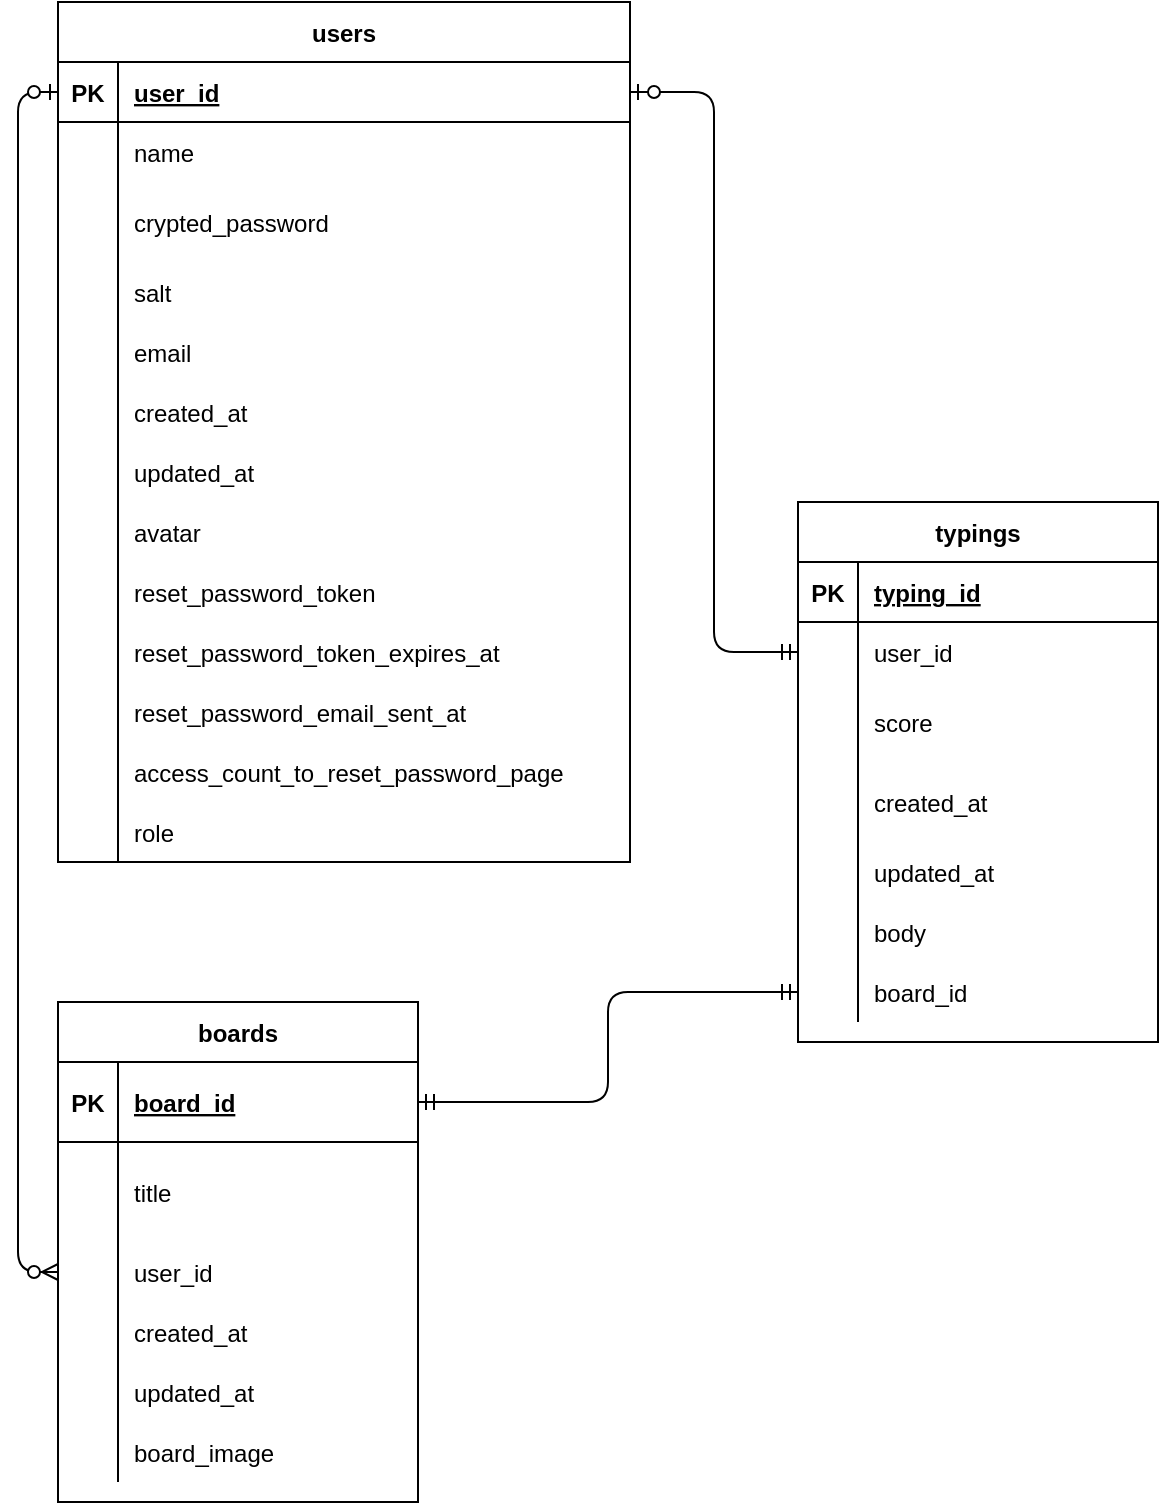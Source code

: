 <mxfile version="14.8.4" type="github" pages="2">
  <diagram id="MFfzEgQ1at5WxXBxvwMB" name="typingX">
    <mxGraphModel dx="642" dy="459" grid="1" gridSize="10" guides="1" tooltips="1" connect="1" arrows="1" fold="1" page="1" pageScale="1" pageWidth="827" pageHeight="1169" math="0" shadow="0">
      <root>
        <mxCell id="0" />
        <mxCell id="1" parent="0" />
        <mxCell id="urkSTk5Uom2mQOGFihYZ-1" value="users" style="shape=table;startSize=30;container=1;collapsible=1;childLayout=tableLayout;fixedRows=1;rowLines=0;fontStyle=1;align=center;resizeLast=1;" vertex="1" parent="1">
          <mxGeometry x="40" y="20" width="286" height="430" as="geometry">
            <mxRectangle x="40" y="40" width="80" height="30" as="alternateBounds" />
          </mxGeometry>
        </mxCell>
        <mxCell id="urkSTk5Uom2mQOGFihYZ-2" value="" style="shape=partialRectangle;collapsible=0;dropTarget=0;pointerEvents=0;fillColor=none;top=0;left=0;bottom=1;right=0;points=[[0,0.5],[1,0.5]];portConstraint=eastwest;" vertex="1" parent="urkSTk5Uom2mQOGFihYZ-1">
          <mxGeometry y="30" width="286" height="30" as="geometry" />
        </mxCell>
        <mxCell id="urkSTk5Uom2mQOGFihYZ-3" value="PK" style="shape=partialRectangle;connectable=0;fillColor=none;top=0;left=0;bottom=0;right=0;fontStyle=1;overflow=hidden;" vertex="1" parent="urkSTk5Uom2mQOGFihYZ-2">
          <mxGeometry width="30" height="30" as="geometry" />
        </mxCell>
        <mxCell id="urkSTk5Uom2mQOGFihYZ-4" value="user_id" style="shape=partialRectangle;connectable=0;fillColor=none;top=0;left=0;bottom=0;right=0;align=left;spacingLeft=6;fontStyle=5;overflow=hidden;" vertex="1" parent="urkSTk5Uom2mQOGFihYZ-2">
          <mxGeometry x="30" width="256" height="30" as="geometry" />
        </mxCell>
        <mxCell id="urkSTk5Uom2mQOGFihYZ-5" value="" style="shape=partialRectangle;collapsible=0;dropTarget=0;pointerEvents=0;fillColor=none;top=0;left=0;bottom=0;right=0;points=[[0,0.5],[1,0.5]];portConstraint=eastwest;" vertex="1" parent="urkSTk5Uom2mQOGFihYZ-1">
          <mxGeometry y="60" width="286" height="30" as="geometry" />
        </mxCell>
        <mxCell id="urkSTk5Uom2mQOGFihYZ-6" value="" style="shape=partialRectangle;connectable=0;fillColor=none;top=0;left=0;bottom=0;right=0;editable=1;overflow=hidden;" vertex="1" parent="urkSTk5Uom2mQOGFihYZ-5">
          <mxGeometry width="30" height="30" as="geometry" />
        </mxCell>
        <mxCell id="urkSTk5Uom2mQOGFihYZ-7" value="name" style="shape=partialRectangle;connectable=0;fillColor=none;top=0;left=0;bottom=0;right=0;align=left;spacingLeft=6;overflow=hidden;" vertex="1" parent="urkSTk5Uom2mQOGFihYZ-5">
          <mxGeometry x="30" width="256" height="30" as="geometry" />
        </mxCell>
        <mxCell id="urkSTk5Uom2mQOGFihYZ-8" style="shape=partialRectangle;collapsible=0;dropTarget=0;pointerEvents=0;fillColor=none;top=0;left=0;bottom=0;right=0;points=[[0,0.5],[1,0.5]];portConstraint=eastwest;" vertex="1" parent="urkSTk5Uom2mQOGFihYZ-1">
          <mxGeometry y="90" width="286" height="40" as="geometry" />
        </mxCell>
        <mxCell id="urkSTk5Uom2mQOGFihYZ-9" style="shape=partialRectangle;connectable=0;fillColor=none;top=0;left=0;bottom=0;right=0;editable=1;overflow=hidden;" vertex="1" parent="urkSTk5Uom2mQOGFihYZ-8">
          <mxGeometry width="30" height="40" as="geometry" />
        </mxCell>
        <mxCell id="urkSTk5Uom2mQOGFihYZ-10" value="crypted_password" style="shape=partialRectangle;connectable=0;fillColor=none;top=0;left=0;bottom=0;right=0;align=left;spacingLeft=6;overflow=hidden;" vertex="1" parent="urkSTk5Uom2mQOGFihYZ-8">
          <mxGeometry x="30" width="256" height="40" as="geometry" />
        </mxCell>
        <mxCell id="urkSTk5Uom2mQOGFihYZ-11" style="shape=partialRectangle;collapsible=0;dropTarget=0;pointerEvents=0;fillColor=none;top=0;left=0;bottom=0;right=0;points=[[0,0.5],[1,0.5]];portConstraint=eastwest;" vertex="1" parent="urkSTk5Uom2mQOGFihYZ-1">
          <mxGeometry y="130" width="286" height="30" as="geometry" />
        </mxCell>
        <mxCell id="urkSTk5Uom2mQOGFihYZ-12" style="shape=partialRectangle;connectable=0;fillColor=none;top=0;left=0;bottom=0;right=0;editable=1;overflow=hidden;" vertex="1" parent="urkSTk5Uom2mQOGFihYZ-11">
          <mxGeometry width="30" height="30" as="geometry" />
        </mxCell>
        <mxCell id="urkSTk5Uom2mQOGFihYZ-13" value="salt" style="shape=partialRectangle;connectable=0;fillColor=none;top=0;left=0;bottom=0;right=0;align=left;spacingLeft=6;overflow=hidden;" vertex="1" parent="urkSTk5Uom2mQOGFihYZ-11">
          <mxGeometry x="30" width="256" height="30" as="geometry" />
        </mxCell>
        <mxCell id="urkSTk5Uom2mQOGFihYZ-14" style="shape=partialRectangle;collapsible=0;dropTarget=0;pointerEvents=0;fillColor=none;top=0;left=0;bottom=0;right=0;points=[[0,0.5],[1,0.5]];portConstraint=eastwest;" vertex="1" parent="urkSTk5Uom2mQOGFihYZ-1">
          <mxGeometry y="160" width="286" height="30" as="geometry" />
        </mxCell>
        <mxCell id="urkSTk5Uom2mQOGFihYZ-15" style="shape=partialRectangle;connectable=0;fillColor=none;top=0;left=0;bottom=0;right=0;editable=1;overflow=hidden;" vertex="1" parent="urkSTk5Uom2mQOGFihYZ-14">
          <mxGeometry width="30" height="30" as="geometry" />
        </mxCell>
        <mxCell id="urkSTk5Uom2mQOGFihYZ-16" value="email" style="shape=partialRectangle;connectable=0;fillColor=none;top=0;left=0;bottom=0;right=0;align=left;spacingLeft=6;overflow=hidden;" vertex="1" parent="urkSTk5Uom2mQOGFihYZ-14">
          <mxGeometry x="30" width="256" height="30" as="geometry" />
        </mxCell>
        <mxCell id="d49PKm89UReJUp-1E3mx-7" style="shape=partialRectangle;collapsible=0;dropTarget=0;pointerEvents=0;fillColor=none;top=0;left=0;bottom=0;right=0;points=[[0,0.5],[1,0.5]];portConstraint=eastwest;" vertex="1" parent="urkSTk5Uom2mQOGFihYZ-1">
          <mxGeometry y="190" width="286" height="30" as="geometry" />
        </mxCell>
        <mxCell id="d49PKm89UReJUp-1E3mx-8" style="shape=partialRectangle;connectable=0;fillColor=none;top=0;left=0;bottom=0;right=0;editable=1;overflow=hidden;" vertex="1" parent="d49PKm89UReJUp-1E3mx-7">
          <mxGeometry width="30" height="30" as="geometry" />
        </mxCell>
        <mxCell id="d49PKm89UReJUp-1E3mx-9" value="created_at" style="shape=partialRectangle;connectable=0;fillColor=none;top=0;left=0;bottom=0;right=0;align=left;spacingLeft=6;overflow=hidden;" vertex="1" parent="d49PKm89UReJUp-1E3mx-7">
          <mxGeometry x="30" width="256" height="30" as="geometry" />
        </mxCell>
        <mxCell id="d49PKm89UReJUp-1E3mx-4" style="shape=partialRectangle;collapsible=0;dropTarget=0;pointerEvents=0;fillColor=none;top=0;left=0;bottom=0;right=0;points=[[0,0.5],[1,0.5]];portConstraint=eastwest;" vertex="1" parent="urkSTk5Uom2mQOGFihYZ-1">
          <mxGeometry y="220" width="286" height="30" as="geometry" />
        </mxCell>
        <mxCell id="d49PKm89UReJUp-1E3mx-5" style="shape=partialRectangle;connectable=0;fillColor=none;top=0;left=0;bottom=0;right=0;editable=1;overflow=hidden;" vertex="1" parent="d49PKm89UReJUp-1E3mx-4">
          <mxGeometry width="30" height="30" as="geometry" />
        </mxCell>
        <mxCell id="d49PKm89UReJUp-1E3mx-6" value="updated_at" style="shape=partialRectangle;connectable=0;fillColor=none;top=0;left=0;bottom=0;right=0;align=left;spacingLeft=6;overflow=hidden;" vertex="1" parent="d49PKm89UReJUp-1E3mx-4">
          <mxGeometry x="30" width="256" height="30" as="geometry" />
        </mxCell>
        <mxCell id="d49PKm89UReJUp-1E3mx-1" style="shape=partialRectangle;collapsible=0;dropTarget=0;pointerEvents=0;fillColor=none;top=0;left=0;bottom=0;right=0;points=[[0,0.5],[1,0.5]];portConstraint=eastwest;" vertex="1" parent="urkSTk5Uom2mQOGFihYZ-1">
          <mxGeometry y="250" width="286" height="30" as="geometry" />
        </mxCell>
        <mxCell id="d49PKm89UReJUp-1E3mx-2" style="shape=partialRectangle;connectable=0;fillColor=none;top=0;left=0;bottom=0;right=0;editable=1;overflow=hidden;" vertex="1" parent="d49PKm89UReJUp-1E3mx-1">
          <mxGeometry width="30" height="30" as="geometry" />
        </mxCell>
        <mxCell id="d49PKm89UReJUp-1E3mx-3" value="avatar" style="shape=partialRectangle;connectable=0;fillColor=none;top=0;left=0;bottom=0;right=0;align=left;spacingLeft=6;overflow=hidden;" vertex="1" parent="d49PKm89UReJUp-1E3mx-1">
          <mxGeometry x="30" width="256" height="30" as="geometry" />
        </mxCell>
        <mxCell id="urkSTk5Uom2mQOGFihYZ-17" style="shape=partialRectangle;collapsible=0;dropTarget=0;pointerEvents=0;fillColor=none;top=0;left=0;bottom=0;right=0;points=[[0,0.5],[1,0.5]];portConstraint=eastwest;" vertex="1" parent="urkSTk5Uom2mQOGFihYZ-1">
          <mxGeometry y="280" width="286" height="30" as="geometry" />
        </mxCell>
        <mxCell id="urkSTk5Uom2mQOGFihYZ-18" style="shape=partialRectangle;connectable=0;fillColor=none;top=0;left=0;bottom=0;right=0;editable=1;overflow=hidden;" vertex="1" parent="urkSTk5Uom2mQOGFihYZ-17">
          <mxGeometry width="30" height="30" as="geometry" />
        </mxCell>
        <mxCell id="urkSTk5Uom2mQOGFihYZ-19" value="reset_password_token" style="shape=partialRectangle;connectable=0;fillColor=none;top=0;left=0;bottom=0;right=0;align=left;spacingLeft=6;overflow=hidden;" vertex="1" parent="urkSTk5Uom2mQOGFihYZ-17">
          <mxGeometry x="30" width="256" height="30" as="geometry" />
        </mxCell>
        <mxCell id="TIC8IssRqqP5Qz8E7hYT-1" style="shape=partialRectangle;collapsible=0;dropTarget=0;pointerEvents=0;fillColor=none;top=0;left=0;bottom=0;right=0;points=[[0,0.5],[1,0.5]];portConstraint=eastwest;" vertex="1" parent="urkSTk5Uom2mQOGFihYZ-1">
          <mxGeometry y="310" width="286" height="30" as="geometry" />
        </mxCell>
        <mxCell id="TIC8IssRqqP5Qz8E7hYT-2" style="shape=partialRectangle;connectable=0;fillColor=none;top=0;left=0;bottom=0;right=0;editable=1;overflow=hidden;" vertex="1" parent="TIC8IssRqqP5Qz8E7hYT-1">
          <mxGeometry width="30" height="30" as="geometry" />
        </mxCell>
        <mxCell id="TIC8IssRqqP5Qz8E7hYT-3" value="reset_password_token_expires_at" style="shape=partialRectangle;connectable=0;fillColor=none;top=0;left=0;bottom=0;right=0;align=left;spacingLeft=6;overflow=hidden;" vertex="1" parent="TIC8IssRqqP5Qz8E7hYT-1">
          <mxGeometry x="30" width="256" height="30" as="geometry" />
        </mxCell>
        <mxCell id="TIC8IssRqqP5Qz8E7hYT-4" style="shape=partialRectangle;collapsible=0;dropTarget=0;pointerEvents=0;fillColor=none;top=0;left=0;bottom=0;right=0;points=[[0,0.5],[1,0.5]];portConstraint=eastwest;" vertex="1" parent="urkSTk5Uom2mQOGFihYZ-1">
          <mxGeometry y="340" width="286" height="30" as="geometry" />
        </mxCell>
        <mxCell id="TIC8IssRqqP5Qz8E7hYT-5" style="shape=partialRectangle;connectable=0;fillColor=none;top=0;left=0;bottom=0;right=0;editable=1;overflow=hidden;" vertex="1" parent="TIC8IssRqqP5Qz8E7hYT-4">
          <mxGeometry width="30" height="30" as="geometry" />
        </mxCell>
        <mxCell id="TIC8IssRqqP5Qz8E7hYT-6" value="reset_password_email_sent_at" style="shape=partialRectangle;connectable=0;fillColor=none;top=0;left=0;bottom=0;right=0;align=left;spacingLeft=6;overflow=hidden;" vertex="1" parent="TIC8IssRqqP5Qz8E7hYT-4">
          <mxGeometry x="30" width="256" height="30" as="geometry" />
        </mxCell>
        <mxCell id="TIC8IssRqqP5Qz8E7hYT-7" style="shape=partialRectangle;collapsible=0;dropTarget=0;pointerEvents=0;fillColor=none;top=0;left=0;bottom=0;right=0;points=[[0,0.5],[1,0.5]];portConstraint=eastwest;" vertex="1" parent="urkSTk5Uom2mQOGFihYZ-1">
          <mxGeometry y="370" width="286" height="30" as="geometry" />
        </mxCell>
        <mxCell id="TIC8IssRqqP5Qz8E7hYT-8" style="shape=partialRectangle;connectable=0;fillColor=none;top=0;left=0;bottom=0;right=0;editable=1;overflow=hidden;" vertex="1" parent="TIC8IssRqqP5Qz8E7hYT-7">
          <mxGeometry width="30" height="30" as="geometry" />
        </mxCell>
        <mxCell id="TIC8IssRqqP5Qz8E7hYT-9" value="access_count_to_reset_password_page" style="shape=partialRectangle;connectable=0;fillColor=none;top=0;left=0;bottom=0;right=0;align=left;spacingLeft=6;overflow=hidden;" vertex="1" parent="TIC8IssRqqP5Qz8E7hYT-7">
          <mxGeometry x="30" width="256" height="30" as="geometry" />
        </mxCell>
        <mxCell id="TIC8IssRqqP5Qz8E7hYT-10" style="shape=partialRectangle;collapsible=0;dropTarget=0;pointerEvents=0;fillColor=none;top=0;left=0;bottom=0;right=0;points=[[0,0.5],[1,0.5]];portConstraint=eastwest;" vertex="1" parent="urkSTk5Uom2mQOGFihYZ-1">
          <mxGeometry y="400" width="286" height="30" as="geometry" />
        </mxCell>
        <mxCell id="TIC8IssRqqP5Qz8E7hYT-11" style="shape=partialRectangle;connectable=0;fillColor=none;top=0;left=0;bottom=0;right=0;editable=1;overflow=hidden;" vertex="1" parent="TIC8IssRqqP5Qz8E7hYT-10">
          <mxGeometry width="30" height="30" as="geometry" />
        </mxCell>
        <mxCell id="TIC8IssRqqP5Qz8E7hYT-12" value="role" style="shape=partialRectangle;connectable=0;fillColor=none;top=0;left=0;bottom=0;right=0;align=left;spacingLeft=6;overflow=hidden;" vertex="1" parent="TIC8IssRqqP5Qz8E7hYT-10">
          <mxGeometry x="30" width="256" height="30" as="geometry" />
        </mxCell>
        <mxCell id="urkSTk5Uom2mQOGFihYZ-20" value="typings" style="shape=table;startSize=30;container=1;collapsible=1;childLayout=tableLayout;fixedRows=1;rowLines=0;fontStyle=1;align=center;resizeLast=1;" vertex="1" parent="1">
          <mxGeometry x="410" y="270" width="180" height="270" as="geometry">
            <mxRectangle x="40" y="40" width="80" height="30" as="alternateBounds" />
          </mxGeometry>
        </mxCell>
        <mxCell id="urkSTk5Uom2mQOGFihYZ-21" value="" style="shape=partialRectangle;collapsible=0;dropTarget=0;pointerEvents=0;fillColor=none;top=0;left=0;bottom=1;right=0;points=[[0,0.5],[1,0.5]];portConstraint=eastwest;" vertex="1" parent="urkSTk5Uom2mQOGFihYZ-20">
          <mxGeometry y="30" width="180" height="30" as="geometry" />
        </mxCell>
        <mxCell id="urkSTk5Uom2mQOGFihYZ-22" value="PK" style="shape=partialRectangle;connectable=0;fillColor=none;top=0;left=0;bottom=0;right=0;fontStyle=1;overflow=hidden;" vertex="1" parent="urkSTk5Uom2mQOGFihYZ-21">
          <mxGeometry width="30" height="30" as="geometry" />
        </mxCell>
        <mxCell id="urkSTk5Uom2mQOGFihYZ-23" value="typing_id" style="shape=partialRectangle;connectable=0;fillColor=none;top=0;left=0;bottom=0;right=0;align=left;spacingLeft=6;fontStyle=5;overflow=hidden;" vertex="1" parent="urkSTk5Uom2mQOGFihYZ-21">
          <mxGeometry x="30" width="150" height="30" as="geometry" />
        </mxCell>
        <mxCell id="urkSTk5Uom2mQOGFihYZ-24" value="" style="shape=partialRectangle;collapsible=0;dropTarget=0;pointerEvents=0;fillColor=none;top=0;left=0;bottom=0;right=0;points=[[0,0.5],[1,0.5]];portConstraint=eastwest;" vertex="1" parent="urkSTk5Uom2mQOGFihYZ-20">
          <mxGeometry y="60" width="180" height="30" as="geometry" />
        </mxCell>
        <mxCell id="urkSTk5Uom2mQOGFihYZ-25" value="" style="shape=partialRectangle;connectable=0;fillColor=none;top=0;left=0;bottom=0;right=0;editable=1;overflow=hidden;" vertex="1" parent="urkSTk5Uom2mQOGFihYZ-24">
          <mxGeometry width="30" height="30" as="geometry" />
        </mxCell>
        <mxCell id="urkSTk5Uom2mQOGFihYZ-26" value="user_id" style="shape=partialRectangle;connectable=0;fillColor=none;top=0;left=0;bottom=0;right=0;align=left;spacingLeft=6;overflow=hidden;" vertex="1" parent="urkSTk5Uom2mQOGFihYZ-24">
          <mxGeometry x="30" width="150" height="30" as="geometry" />
        </mxCell>
        <mxCell id="urkSTk5Uom2mQOGFihYZ-27" value="" style="shape=partialRectangle;collapsible=0;dropTarget=0;pointerEvents=0;fillColor=none;top=0;left=0;bottom=0;right=0;points=[[0,0.5],[1,0.5]];portConstraint=eastwest;" vertex="1" parent="urkSTk5Uom2mQOGFihYZ-20">
          <mxGeometry y="90" width="180" height="40" as="geometry" />
        </mxCell>
        <mxCell id="urkSTk5Uom2mQOGFihYZ-28" value="" style="shape=partialRectangle;connectable=0;fillColor=none;top=0;left=0;bottom=0;right=0;editable=1;overflow=hidden;" vertex="1" parent="urkSTk5Uom2mQOGFihYZ-27">
          <mxGeometry width="30" height="40" as="geometry" />
        </mxCell>
        <mxCell id="urkSTk5Uom2mQOGFihYZ-29" value="score" style="shape=partialRectangle;connectable=0;fillColor=none;top=0;left=0;bottom=0;right=0;align=left;spacingLeft=6;overflow=hidden;" vertex="1" parent="urkSTk5Uom2mQOGFihYZ-27">
          <mxGeometry x="30" width="150" height="40" as="geometry" />
        </mxCell>
        <mxCell id="urkSTk5Uom2mQOGFihYZ-30" style="shape=partialRectangle;collapsible=0;dropTarget=0;pointerEvents=0;fillColor=none;top=0;left=0;bottom=0;right=0;points=[[0,0.5],[1,0.5]];portConstraint=eastwest;" vertex="1" parent="urkSTk5Uom2mQOGFihYZ-20">
          <mxGeometry y="130" width="180" height="40" as="geometry" />
        </mxCell>
        <mxCell id="urkSTk5Uom2mQOGFihYZ-31" style="shape=partialRectangle;connectable=0;fillColor=none;top=0;left=0;bottom=0;right=0;editable=1;overflow=hidden;" vertex="1" parent="urkSTk5Uom2mQOGFihYZ-30">
          <mxGeometry width="30" height="40" as="geometry" />
        </mxCell>
        <mxCell id="urkSTk5Uom2mQOGFihYZ-32" value="created_at" style="shape=partialRectangle;connectable=0;fillColor=none;top=0;left=0;bottom=0;right=0;align=left;spacingLeft=6;overflow=hidden;" vertex="1" parent="urkSTk5Uom2mQOGFihYZ-30">
          <mxGeometry x="30" width="150" height="40" as="geometry" />
        </mxCell>
        <mxCell id="urkSTk5Uom2mQOGFihYZ-33" style="shape=partialRectangle;collapsible=0;dropTarget=0;pointerEvents=0;fillColor=none;top=0;left=0;bottom=0;right=0;points=[[0,0.5],[1,0.5]];portConstraint=eastwest;" vertex="1" parent="urkSTk5Uom2mQOGFihYZ-20">
          <mxGeometry y="170" width="180" height="30" as="geometry" />
        </mxCell>
        <mxCell id="urkSTk5Uom2mQOGFihYZ-34" style="shape=partialRectangle;connectable=0;fillColor=none;top=0;left=0;bottom=0;right=0;editable=1;overflow=hidden;" vertex="1" parent="urkSTk5Uom2mQOGFihYZ-33">
          <mxGeometry width="30" height="30" as="geometry" />
        </mxCell>
        <mxCell id="urkSTk5Uom2mQOGFihYZ-35" value="updated_at" style="shape=partialRectangle;connectable=0;fillColor=none;top=0;left=0;bottom=0;right=0;align=left;spacingLeft=6;overflow=hidden;" vertex="1" parent="urkSTk5Uom2mQOGFihYZ-33">
          <mxGeometry x="30" width="150" height="30" as="geometry" />
        </mxCell>
        <mxCell id="TIC8IssRqqP5Qz8E7hYT-19" style="shape=partialRectangle;collapsible=0;dropTarget=0;pointerEvents=0;fillColor=none;top=0;left=0;bottom=0;right=0;points=[[0,0.5],[1,0.5]];portConstraint=eastwest;" vertex="1" parent="urkSTk5Uom2mQOGFihYZ-20">
          <mxGeometry y="200" width="180" height="30" as="geometry" />
        </mxCell>
        <mxCell id="TIC8IssRqqP5Qz8E7hYT-20" style="shape=partialRectangle;connectable=0;fillColor=none;top=0;left=0;bottom=0;right=0;editable=1;overflow=hidden;" vertex="1" parent="TIC8IssRqqP5Qz8E7hYT-19">
          <mxGeometry width="30" height="30" as="geometry" />
        </mxCell>
        <mxCell id="TIC8IssRqqP5Qz8E7hYT-21" value="body" style="shape=partialRectangle;connectable=0;fillColor=none;top=0;left=0;bottom=0;right=0;align=left;spacingLeft=6;overflow=hidden;" vertex="1" parent="TIC8IssRqqP5Qz8E7hYT-19">
          <mxGeometry x="30" width="150" height="30" as="geometry" />
        </mxCell>
        <mxCell id="TIC8IssRqqP5Qz8E7hYT-22" style="shape=partialRectangle;collapsible=0;dropTarget=0;pointerEvents=0;fillColor=none;top=0;left=0;bottom=0;right=0;points=[[0,0.5],[1,0.5]];portConstraint=eastwest;" vertex="1" parent="urkSTk5Uom2mQOGFihYZ-20">
          <mxGeometry y="230" width="180" height="30" as="geometry" />
        </mxCell>
        <mxCell id="TIC8IssRqqP5Qz8E7hYT-23" style="shape=partialRectangle;connectable=0;fillColor=none;top=0;left=0;bottom=0;right=0;editable=1;overflow=hidden;" vertex="1" parent="TIC8IssRqqP5Qz8E7hYT-22">
          <mxGeometry width="30" height="30" as="geometry" />
        </mxCell>
        <mxCell id="TIC8IssRqqP5Qz8E7hYT-24" value="board_id" style="shape=partialRectangle;connectable=0;fillColor=none;top=0;left=0;bottom=0;right=0;align=left;spacingLeft=6;overflow=hidden;" vertex="1" parent="TIC8IssRqqP5Qz8E7hYT-22">
          <mxGeometry x="30" width="150" height="30" as="geometry" />
        </mxCell>
        <mxCell id="urkSTk5Uom2mQOGFihYZ-36" value="" style="edgeStyle=orthogonalEdgeStyle;fontSize=12;html=1;endArrow=ERmandOne;startArrow=ERzeroToOne;entryX=0;entryY=0.5;entryDx=0;entryDy=0;exitX=1;exitY=0.5;exitDx=0;exitDy=0;startFill=1;endFill=0;" edge="1" parent="1" source="urkSTk5Uom2mQOGFihYZ-2" target="urkSTk5Uom2mQOGFihYZ-24">
          <mxGeometry width="100" height="100" relative="1" as="geometry">
            <mxPoint x="374" y="710" as="sourcePoint" />
            <mxPoint x="474" y="610" as="targetPoint" />
          </mxGeometry>
        </mxCell>
        <mxCell id="urkSTk5Uom2mQOGFihYZ-50" value="boards" style="shape=table;startSize=30;container=1;collapsible=1;childLayout=tableLayout;fixedRows=1;rowLines=0;fontStyle=1;align=center;resizeLast=1;" vertex="1" parent="1">
          <mxGeometry x="40" y="520" width="180" height="250" as="geometry" />
        </mxCell>
        <mxCell id="urkSTk5Uom2mQOGFihYZ-51" value="" style="shape=partialRectangle;collapsible=0;dropTarget=0;pointerEvents=0;fillColor=none;top=0;left=0;bottom=1;right=0;points=[[0,0.5],[1,0.5]];portConstraint=eastwest;" vertex="1" parent="urkSTk5Uom2mQOGFihYZ-50">
          <mxGeometry y="30" width="180" height="40" as="geometry" />
        </mxCell>
        <mxCell id="urkSTk5Uom2mQOGFihYZ-52" value="PK" style="shape=partialRectangle;connectable=0;fillColor=none;top=0;left=0;bottom=0;right=0;fontStyle=1;overflow=hidden;" vertex="1" parent="urkSTk5Uom2mQOGFihYZ-51">
          <mxGeometry width="30" height="40" as="geometry" />
        </mxCell>
        <mxCell id="urkSTk5Uom2mQOGFihYZ-53" value="board_id" style="shape=partialRectangle;connectable=0;fillColor=none;top=0;left=0;bottom=0;right=0;align=left;spacingLeft=6;fontStyle=5;overflow=hidden;" vertex="1" parent="urkSTk5Uom2mQOGFihYZ-51">
          <mxGeometry x="30" width="150" height="40" as="geometry" />
        </mxCell>
        <mxCell id="urkSTk5Uom2mQOGFihYZ-54" value="" style="shape=partialRectangle;collapsible=0;dropTarget=0;pointerEvents=0;fillColor=none;top=0;left=0;bottom=0;right=0;points=[[0,0.5],[1,0.5]];portConstraint=eastwest;" vertex="1" parent="urkSTk5Uom2mQOGFihYZ-50">
          <mxGeometry y="70" width="180" height="50" as="geometry" />
        </mxCell>
        <mxCell id="urkSTk5Uom2mQOGFihYZ-55" value="" style="shape=partialRectangle;connectable=0;fillColor=none;top=0;left=0;bottom=0;right=0;editable=1;overflow=hidden;" vertex="1" parent="urkSTk5Uom2mQOGFihYZ-54">
          <mxGeometry width="30" height="50" as="geometry" />
        </mxCell>
        <mxCell id="urkSTk5Uom2mQOGFihYZ-56" value="title" style="shape=partialRectangle;connectable=0;fillColor=none;top=0;left=0;bottom=0;right=0;align=left;spacingLeft=6;overflow=hidden;" vertex="1" parent="urkSTk5Uom2mQOGFihYZ-54">
          <mxGeometry x="30" width="150" height="50" as="geometry" />
        </mxCell>
        <mxCell id="TIC8IssRqqP5Qz8E7hYT-25" style="shape=partialRectangle;collapsible=0;dropTarget=0;pointerEvents=0;fillColor=none;top=0;left=0;bottom=0;right=0;points=[[0,0.5],[1,0.5]];portConstraint=eastwest;" vertex="1" parent="urkSTk5Uom2mQOGFihYZ-50">
          <mxGeometry y="120" width="180" height="30" as="geometry" />
        </mxCell>
        <mxCell id="TIC8IssRqqP5Qz8E7hYT-26" style="shape=partialRectangle;connectable=0;fillColor=none;top=0;left=0;bottom=0;right=0;editable=1;overflow=hidden;" vertex="1" parent="TIC8IssRqqP5Qz8E7hYT-25">
          <mxGeometry width="30" height="30" as="geometry" />
        </mxCell>
        <mxCell id="TIC8IssRqqP5Qz8E7hYT-27" value="user_id" style="shape=partialRectangle;connectable=0;fillColor=none;top=0;left=0;bottom=0;right=0;align=left;spacingLeft=6;overflow=hidden;" vertex="1" parent="TIC8IssRqqP5Qz8E7hYT-25">
          <mxGeometry x="30" width="150" height="30" as="geometry" />
        </mxCell>
        <mxCell id="TIC8IssRqqP5Qz8E7hYT-28" style="shape=partialRectangle;collapsible=0;dropTarget=0;pointerEvents=0;fillColor=none;top=0;left=0;bottom=0;right=0;points=[[0,0.5],[1,0.5]];portConstraint=eastwest;" vertex="1" parent="urkSTk5Uom2mQOGFihYZ-50">
          <mxGeometry y="150" width="180" height="30" as="geometry" />
        </mxCell>
        <mxCell id="TIC8IssRqqP5Qz8E7hYT-29" style="shape=partialRectangle;connectable=0;fillColor=none;top=0;left=0;bottom=0;right=0;editable=1;overflow=hidden;" vertex="1" parent="TIC8IssRqqP5Qz8E7hYT-28">
          <mxGeometry width="30" height="30" as="geometry" />
        </mxCell>
        <mxCell id="TIC8IssRqqP5Qz8E7hYT-30" value="created_at" style="shape=partialRectangle;connectable=0;fillColor=none;top=0;left=0;bottom=0;right=0;align=left;spacingLeft=6;overflow=hidden;" vertex="1" parent="TIC8IssRqqP5Qz8E7hYT-28">
          <mxGeometry x="30" width="150" height="30" as="geometry" />
        </mxCell>
        <mxCell id="TIC8IssRqqP5Qz8E7hYT-31" style="shape=partialRectangle;collapsible=0;dropTarget=0;pointerEvents=0;fillColor=none;top=0;left=0;bottom=0;right=0;points=[[0,0.5],[1,0.5]];portConstraint=eastwest;" vertex="1" parent="urkSTk5Uom2mQOGFihYZ-50">
          <mxGeometry y="180" width="180" height="30" as="geometry" />
        </mxCell>
        <mxCell id="TIC8IssRqqP5Qz8E7hYT-32" style="shape=partialRectangle;connectable=0;fillColor=none;top=0;left=0;bottom=0;right=0;editable=1;overflow=hidden;" vertex="1" parent="TIC8IssRqqP5Qz8E7hYT-31">
          <mxGeometry width="30" height="30" as="geometry" />
        </mxCell>
        <mxCell id="TIC8IssRqqP5Qz8E7hYT-33" value="updated_at" style="shape=partialRectangle;connectable=0;fillColor=none;top=0;left=0;bottom=0;right=0;align=left;spacingLeft=6;overflow=hidden;" vertex="1" parent="TIC8IssRqqP5Qz8E7hYT-31">
          <mxGeometry x="30" width="150" height="30" as="geometry" />
        </mxCell>
        <mxCell id="TIC8IssRqqP5Qz8E7hYT-34" style="shape=partialRectangle;collapsible=0;dropTarget=0;pointerEvents=0;fillColor=none;top=0;left=0;bottom=0;right=0;points=[[0,0.5],[1,0.5]];portConstraint=eastwest;" vertex="1" parent="urkSTk5Uom2mQOGFihYZ-50">
          <mxGeometry y="210" width="180" height="30" as="geometry" />
        </mxCell>
        <mxCell id="TIC8IssRqqP5Qz8E7hYT-35" style="shape=partialRectangle;connectable=0;fillColor=none;top=0;left=0;bottom=0;right=0;editable=1;overflow=hidden;" vertex="1" parent="TIC8IssRqqP5Qz8E7hYT-34">
          <mxGeometry width="30" height="30" as="geometry" />
        </mxCell>
        <mxCell id="TIC8IssRqqP5Qz8E7hYT-36" value="board_image" style="shape=partialRectangle;connectable=0;fillColor=none;top=0;left=0;bottom=0;right=0;align=left;spacingLeft=6;overflow=hidden;" vertex="1" parent="TIC8IssRqqP5Qz8E7hYT-34">
          <mxGeometry x="30" width="150" height="30" as="geometry" />
        </mxCell>
        <mxCell id="urkSTk5Uom2mQOGFihYZ-68" value="" style="edgeStyle=orthogonalEdgeStyle;fontSize=12;html=1;endArrow=ERzeroToMany;startArrow=ERzeroToOne;exitX=0;exitY=0.5;exitDx=0;exitDy=0;startFill=1;entryX=0;entryY=0.5;entryDx=0;entryDy=0;endFill=1;" edge="1" parent="1" source="urkSTk5Uom2mQOGFihYZ-2" target="TIC8IssRqqP5Qz8E7hYT-25">
          <mxGeometry width="100" height="100" relative="1" as="geometry">
            <mxPoint x="224" y="545" as="sourcePoint" />
            <mxPoint x="374" y="790" as="targetPoint" />
            <Array as="points">
              <mxPoint x="20" y="65" />
              <mxPoint x="20" y="655" />
            </Array>
          </mxGeometry>
        </mxCell>
        <mxCell id="TIC8IssRqqP5Qz8E7hYT-47" value="" style="fontSize=12;html=1;endArrow=ERmandOne;entryX=0;entryY=0.5;entryDx=0;entryDy=0;exitX=1;exitY=0.5;exitDx=0;exitDy=0;edgeStyle=orthogonalEdgeStyle;elbow=vertical;startArrow=ERmandOne;startFill=0;endFill=0;" edge="1" parent="1" source="urkSTk5Uom2mQOGFihYZ-51" target="TIC8IssRqqP5Qz8E7hYT-22">
          <mxGeometry width="100" height="100" relative="1" as="geometry">
            <mxPoint x="260" y="660" as="sourcePoint" />
            <mxPoint x="360" y="560" as="targetPoint" />
          </mxGeometry>
        </mxCell>
      </root>
    </mxGraphModel>
  </diagram>
  <diagram id="NhuXZ_YP8DkS1pVXOen_" name="Page-2">
    <mxGraphModel dx="1238" dy="459" grid="1" gridSize="10" guides="1" tooltips="1" connect="1" arrows="1" fold="1" page="1" pageScale="1" pageWidth="827" pageHeight="1169" math="0" shadow="0">
      <root>
        <mxCell id="C29xUD14YmYa_uvqbG0w-0" />
        <mxCell id="C29xUD14YmYa_uvqbG0w-1" parent="C29xUD14YmYa_uvqbG0w-0" />
        <mxCell id="ENvTD5jS89h19yiMrltI-65" value="" style="edgeStyle=orthogonalEdgeStyle;fontSize=12;html=1;endArrow=ERzeroToMany;startArrow=ERzeroToOne;exitX=0;exitY=0.5;exitDx=0;exitDy=0;startFill=1;entryX=0;entryY=0.5;entryDx=0;entryDy=0;endFill=1;" edge="1" parent="C29xUD14YmYa_uvqbG0w-1" target="ENvTD5jS89h19yiMrltI-25">
          <mxGeometry width="100" height="100" relative="1" as="geometry">
            <mxPoint x="40" y="85" as="sourcePoint" />
            <mxPoint x="360" y="330" as="targetPoint" />
            <Array as="points">
              <mxPoint x="10" y="85" />
              <mxPoint x="10" y="305" />
              <mxPoint x="110" y="305" />
              <mxPoint x="110" y="395" />
              <mxPoint x="90" y="395" />
              <mxPoint x="90" y="440" />
              <mxPoint x="150" y="440" />
              <mxPoint x="150" y="425" />
            </Array>
          </mxGeometry>
        </mxCell>
        <mxCell id="ENvTD5jS89h19yiMrltI-66" value="" style="edgeStyle=entityRelationEdgeStyle;fontSize=12;html=1;endArrow=ERzeroToMany;startArrow=ERmandOne;entryX=1;entryY=0.5;entryDx=0;entryDy=0;exitX=1;exitY=0.5;exitDx=0;exitDy=0;startFill=0;endFill=1;" edge="1" parent="C29xUD14YmYa_uvqbG0w-1" source="ENvTD5jS89h19yiMrltI-35">
          <mxGeometry width="100" height="100" relative="1" as="geometry">
            <mxPoint x="360" y="300" as="sourcePoint" />
            <mxPoint x="760" y="195" as="targetPoint" />
          </mxGeometry>
        </mxCell>
        <mxCell id="SgO8Z05Sqhdp7cXyGt5D-0" value="users" style="shape=table;startSize=30;container=1;collapsible=1;childLayout=tableLayout;fixedRows=1;rowLines=0;fontStyle=1;align=center;resizeLast=1;" vertex="1" parent="C29xUD14YmYa_uvqbG0w-1">
          <mxGeometry x="54" y="20" width="180" height="310" as="geometry">
            <mxRectangle x="40" y="40" width="80" height="30" as="alternateBounds" />
          </mxGeometry>
        </mxCell>
        <mxCell id="SgO8Z05Sqhdp7cXyGt5D-1" value="" style="shape=partialRectangle;collapsible=0;dropTarget=0;pointerEvents=0;fillColor=none;top=0;left=0;bottom=1;right=0;points=[[0,0.5],[1,0.5]];portConstraint=eastwest;" vertex="1" parent="SgO8Z05Sqhdp7cXyGt5D-0">
          <mxGeometry y="30" width="180" height="30" as="geometry" />
        </mxCell>
        <mxCell id="SgO8Z05Sqhdp7cXyGt5D-2" value="PK" style="shape=partialRectangle;connectable=0;fillColor=none;top=0;left=0;bottom=0;right=0;fontStyle=1;overflow=hidden;" vertex="1" parent="SgO8Z05Sqhdp7cXyGt5D-1">
          <mxGeometry width="30" height="30" as="geometry" />
        </mxCell>
        <mxCell id="SgO8Z05Sqhdp7cXyGt5D-3" value="userID" style="shape=partialRectangle;connectable=0;fillColor=none;top=0;left=0;bottom=0;right=0;align=left;spacingLeft=6;fontStyle=5;overflow=hidden;" vertex="1" parent="SgO8Z05Sqhdp7cXyGt5D-1">
          <mxGeometry x="30" width="150" height="30" as="geometry" />
        </mxCell>
        <mxCell id="SgO8Z05Sqhdp7cXyGt5D-4" value="" style="shape=partialRectangle;collapsible=0;dropTarget=0;pointerEvents=0;fillColor=none;top=0;left=0;bottom=0;right=0;points=[[0,0.5],[1,0.5]];portConstraint=eastwest;" vertex="1" parent="SgO8Z05Sqhdp7cXyGt5D-0">
          <mxGeometry y="60" width="180" height="30" as="geometry" />
        </mxCell>
        <mxCell id="SgO8Z05Sqhdp7cXyGt5D-5" value="" style="shape=partialRectangle;connectable=0;fillColor=none;top=0;left=0;bottom=0;right=0;editable=1;overflow=hidden;" vertex="1" parent="SgO8Z05Sqhdp7cXyGt5D-4">
          <mxGeometry width="30" height="30" as="geometry" />
        </mxCell>
        <mxCell id="SgO8Z05Sqhdp7cXyGt5D-6" value="ユーザー名" style="shape=partialRectangle;connectable=0;fillColor=none;top=0;left=0;bottom=0;right=0;align=left;spacingLeft=6;overflow=hidden;" vertex="1" parent="SgO8Z05Sqhdp7cXyGt5D-4">
          <mxGeometry x="30" width="150" height="30" as="geometry" />
        </mxCell>
        <mxCell id="SgO8Z05Sqhdp7cXyGt5D-7" style="shape=partialRectangle;collapsible=0;dropTarget=0;pointerEvents=0;fillColor=none;top=0;left=0;bottom=0;right=0;points=[[0,0.5],[1,0.5]];portConstraint=eastwest;" vertex="1" parent="SgO8Z05Sqhdp7cXyGt5D-0">
          <mxGeometry y="90" width="180" height="40" as="geometry" />
        </mxCell>
        <mxCell id="SgO8Z05Sqhdp7cXyGt5D-8" style="shape=partialRectangle;connectable=0;fillColor=none;top=0;left=0;bottom=0;right=0;editable=1;overflow=hidden;" vertex="1" parent="SgO8Z05Sqhdp7cXyGt5D-7">
          <mxGeometry width="30" height="40" as="geometry" />
        </mxCell>
        <mxCell id="SgO8Z05Sqhdp7cXyGt5D-9" value="執筆者フラグ" style="shape=partialRectangle;connectable=0;fillColor=none;top=0;left=0;bottom=0;right=0;align=left;spacingLeft=6;overflow=hidden;" vertex="1" parent="SgO8Z05Sqhdp7cXyGt5D-7">
          <mxGeometry x="30" width="150" height="40" as="geometry" />
        </mxCell>
        <mxCell id="SgO8Z05Sqhdp7cXyGt5D-10" style="shape=partialRectangle;collapsible=0;dropTarget=0;pointerEvents=0;fillColor=none;top=0;left=0;bottom=0;right=0;points=[[0,0.5],[1,0.5]];portConstraint=eastwest;" vertex="1" parent="SgO8Z05Sqhdp7cXyGt5D-0">
          <mxGeometry y="130" width="180" height="30" as="geometry" />
        </mxCell>
        <mxCell id="SgO8Z05Sqhdp7cXyGt5D-11" style="shape=partialRectangle;connectable=0;fillColor=none;top=0;left=0;bottom=0;right=0;editable=1;overflow=hidden;" vertex="1" parent="SgO8Z05Sqhdp7cXyGt5D-10">
          <mxGeometry width="30" height="30" as="geometry" />
        </mxCell>
        <mxCell id="SgO8Z05Sqhdp7cXyGt5D-12" value="購買者フラグ" style="shape=partialRectangle;connectable=0;fillColor=none;top=0;left=0;bottom=0;right=0;align=left;spacingLeft=6;overflow=hidden;" vertex="1" parent="SgO8Z05Sqhdp7cXyGt5D-10">
          <mxGeometry x="30" width="150" height="30" as="geometry" />
        </mxCell>
        <mxCell id="SgO8Z05Sqhdp7cXyGt5D-13" style="shape=partialRectangle;collapsible=0;dropTarget=0;pointerEvents=0;fillColor=none;top=0;left=0;bottom=0;right=0;points=[[0,0.5],[1,0.5]];portConstraint=eastwest;" vertex="1" parent="SgO8Z05Sqhdp7cXyGt5D-0">
          <mxGeometry y="160" width="180" height="30" as="geometry" />
        </mxCell>
        <mxCell id="SgO8Z05Sqhdp7cXyGt5D-14" style="shape=partialRectangle;connectable=0;fillColor=none;top=0;left=0;bottom=0;right=0;editable=1;overflow=hidden;" vertex="1" parent="SgO8Z05Sqhdp7cXyGt5D-13">
          <mxGeometry width="30" height="30" as="geometry" />
        </mxCell>
        <mxCell id="SgO8Z05Sqhdp7cXyGt5D-15" value="パスワード（暗号化済）" style="shape=partialRectangle;connectable=0;fillColor=none;top=0;left=0;bottom=0;right=0;align=left;spacingLeft=6;overflow=hidden;" vertex="1" parent="SgO8Z05Sqhdp7cXyGt5D-13">
          <mxGeometry x="30" width="150" height="30" as="geometry" />
        </mxCell>
        <mxCell id="SgO8Z05Sqhdp7cXyGt5D-16" style="shape=partialRectangle;collapsible=0;dropTarget=0;pointerEvents=0;fillColor=none;top=0;left=0;bottom=0;right=0;points=[[0,0.5],[1,0.5]];portConstraint=eastwest;" vertex="1" parent="SgO8Z05Sqhdp7cXyGt5D-0">
          <mxGeometry y="190" width="180" height="30" as="geometry" />
        </mxCell>
        <mxCell id="SgO8Z05Sqhdp7cXyGt5D-17" style="shape=partialRectangle;connectable=0;fillColor=none;top=0;left=0;bottom=0;right=0;editable=1;overflow=hidden;" vertex="1" parent="SgO8Z05Sqhdp7cXyGt5D-16">
          <mxGeometry width="30" height="30" as="geometry" />
        </mxCell>
        <mxCell id="SgO8Z05Sqhdp7cXyGt5D-18" style="shape=partialRectangle;connectable=0;fillColor=none;top=0;left=0;bottom=0;right=0;align=left;spacingLeft=6;overflow=hidden;" vertex="1" parent="SgO8Z05Sqhdp7cXyGt5D-16">
          <mxGeometry x="30" width="150" height="30" as="geometry" />
        </mxCell>
        <mxCell id="SgO8Z05Sqhdp7cXyGt5D-19" style="shape=partialRectangle;collapsible=0;dropTarget=0;pointerEvents=0;fillColor=none;top=0;left=0;bottom=0;right=0;points=[[0,0.5],[1,0.5]];portConstraint=eastwest;" vertex="1" parent="SgO8Z05Sqhdp7cXyGt5D-0">
          <mxGeometry y="220" width="180" height="30" as="geometry" />
        </mxCell>
        <mxCell id="SgO8Z05Sqhdp7cXyGt5D-20" style="shape=partialRectangle;connectable=0;fillColor=none;top=0;left=0;bottom=0;right=0;editable=1;overflow=hidden;" vertex="1" parent="SgO8Z05Sqhdp7cXyGt5D-19">
          <mxGeometry width="30" height="30" as="geometry" />
        </mxCell>
        <mxCell id="SgO8Z05Sqhdp7cXyGt5D-21" style="shape=partialRectangle;connectable=0;fillColor=none;top=0;left=0;bottom=0;right=0;align=left;spacingLeft=6;overflow=hidden;" vertex="1" parent="SgO8Z05Sqhdp7cXyGt5D-19">
          <mxGeometry x="30" width="150" height="30" as="geometry" />
        </mxCell>
        <mxCell id="SgO8Z05Sqhdp7cXyGt5D-22" style="shape=partialRectangle;collapsible=0;dropTarget=0;pointerEvents=0;fillColor=none;top=0;left=0;bottom=0;right=0;points=[[0,0.5],[1,0.5]];portConstraint=eastwest;" vertex="1" parent="SgO8Z05Sqhdp7cXyGt5D-0">
          <mxGeometry y="250" width="180" height="30" as="geometry" />
        </mxCell>
        <mxCell id="SgO8Z05Sqhdp7cXyGt5D-23" style="shape=partialRectangle;connectable=0;fillColor=none;top=0;left=0;bottom=0;right=0;editable=1;overflow=hidden;" vertex="1" parent="SgO8Z05Sqhdp7cXyGt5D-22">
          <mxGeometry width="30" height="30" as="geometry" />
        </mxCell>
        <mxCell id="SgO8Z05Sqhdp7cXyGt5D-24" style="shape=partialRectangle;connectable=0;fillColor=none;top=0;left=0;bottom=0;right=0;align=left;spacingLeft=6;overflow=hidden;" vertex="1" parent="SgO8Z05Sqhdp7cXyGt5D-22">
          <mxGeometry x="30" width="150" height="30" as="geometry" />
        </mxCell>
        <mxCell id="SgO8Z05Sqhdp7cXyGt5D-25" style="shape=partialRectangle;collapsible=0;dropTarget=0;pointerEvents=0;fillColor=none;top=0;left=0;bottom=0;right=0;points=[[0,0.5],[1,0.5]];portConstraint=eastwest;" vertex="1" parent="SgO8Z05Sqhdp7cXyGt5D-0">
          <mxGeometry y="280" width="180" height="30" as="geometry" />
        </mxCell>
        <mxCell id="SgO8Z05Sqhdp7cXyGt5D-26" style="shape=partialRectangle;connectable=0;fillColor=none;top=0;left=0;bottom=0;right=0;editable=1;overflow=hidden;" vertex="1" parent="SgO8Z05Sqhdp7cXyGt5D-25">
          <mxGeometry width="30" height="30" as="geometry" />
        </mxCell>
        <mxCell id="SgO8Z05Sqhdp7cXyGt5D-27" value="メールアドレス" style="shape=partialRectangle;connectable=0;fillColor=none;top=0;left=0;bottom=0;right=0;align=left;spacingLeft=6;overflow=hidden;" vertex="1" parent="SgO8Z05Sqhdp7cXyGt5D-25">
          <mxGeometry x="30" width="150" height="30" as="geometry" />
        </mxCell>
        <mxCell id="SgO8Z05Sqhdp7cXyGt5D-28" value="タイピング" style="shape=table;startSize=30;container=1;collapsible=1;childLayout=tableLayout;fixedRows=1;rowLines=0;fontStyle=1;align=center;resizeLast=1;" vertex="1" parent="C29xUD14YmYa_uvqbG0w-1">
          <mxGeometry x="314" y="500" width="180" height="210" as="geometry">
            <mxRectangle x="40" y="40" width="80" height="30" as="alternateBounds" />
          </mxGeometry>
        </mxCell>
        <mxCell id="SgO8Z05Sqhdp7cXyGt5D-29" value="" style="shape=partialRectangle;collapsible=0;dropTarget=0;pointerEvents=0;fillColor=none;top=0;left=0;bottom=1;right=0;points=[[0,0.5],[1,0.5]];portConstraint=eastwest;" vertex="1" parent="SgO8Z05Sqhdp7cXyGt5D-28">
          <mxGeometry y="30" width="180" height="30" as="geometry" />
        </mxCell>
        <mxCell id="SgO8Z05Sqhdp7cXyGt5D-30" value="PK" style="shape=partialRectangle;connectable=0;fillColor=none;top=0;left=0;bottom=0;right=0;fontStyle=1;overflow=hidden;" vertex="1" parent="SgO8Z05Sqhdp7cXyGt5D-29">
          <mxGeometry width="30" height="30" as="geometry" />
        </mxCell>
        <mxCell id="SgO8Z05Sqhdp7cXyGt5D-31" value="タイピングID " style="shape=partialRectangle;connectable=0;fillColor=none;top=0;left=0;bottom=0;right=0;align=left;spacingLeft=6;fontStyle=5;overflow=hidden;" vertex="1" parent="SgO8Z05Sqhdp7cXyGt5D-29">
          <mxGeometry x="30" width="150" height="30" as="geometry" />
        </mxCell>
        <mxCell id="SgO8Z05Sqhdp7cXyGt5D-32" value="" style="shape=partialRectangle;collapsible=0;dropTarget=0;pointerEvents=0;fillColor=none;top=0;left=0;bottom=0;right=0;points=[[0,0.5],[1,0.5]];portConstraint=eastwest;" vertex="1" parent="SgO8Z05Sqhdp7cXyGt5D-28">
          <mxGeometry y="60" width="180" height="30" as="geometry" />
        </mxCell>
        <mxCell id="SgO8Z05Sqhdp7cXyGt5D-33" value="" style="shape=partialRectangle;connectable=0;fillColor=none;top=0;left=0;bottom=0;right=0;editable=1;overflow=hidden;" vertex="1" parent="SgO8Z05Sqhdp7cXyGt5D-32">
          <mxGeometry width="30" height="30" as="geometry" />
        </mxCell>
        <mxCell id="SgO8Z05Sqhdp7cXyGt5D-34" value="文" style="shape=partialRectangle;connectable=0;fillColor=none;top=0;left=0;bottom=0;right=0;align=left;spacingLeft=6;overflow=hidden;" vertex="1" parent="SgO8Z05Sqhdp7cXyGt5D-32">
          <mxGeometry x="30" width="150" height="30" as="geometry" />
        </mxCell>
        <mxCell id="SgO8Z05Sqhdp7cXyGt5D-35" value="" style="shape=partialRectangle;collapsible=0;dropTarget=0;pointerEvents=0;fillColor=none;top=0;left=0;bottom=0;right=0;points=[[0,0.5],[1,0.5]];portConstraint=eastwest;" vertex="1" parent="SgO8Z05Sqhdp7cXyGt5D-28">
          <mxGeometry y="90" width="180" height="40" as="geometry" />
        </mxCell>
        <mxCell id="SgO8Z05Sqhdp7cXyGt5D-36" value="" style="shape=partialRectangle;connectable=0;fillColor=none;top=0;left=0;bottom=0;right=0;editable=1;overflow=hidden;" vertex="1" parent="SgO8Z05Sqhdp7cXyGt5D-35">
          <mxGeometry width="30" height="40" as="geometry" />
        </mxCell>
        <mxCell id="SgO8Z05Sqhdp7cXyGt5D-37" value="スコア" style="shape=partialRectangle;connectable=0;fillColor=none;top=0;left=0;bottom=0;right=0;align=left;spacingLeft=6;overflow=hidden;" vertex="1" parent="SgO8Z05Sqhdp7cXyGt5D-35">
          <mxGeometry x="30" width="150" height="40" as="geometry" />
        </mxCell>
        <mxCell id="SgO8Z05Sqhdp7cXyGt5D-38" style="shape=partialRectangle;collapsible=0;dropTarget=0;pointerEvents=0;fillColor=none;top=0;left=0;bottom=0;right=0;points=[[0,0.5],[1,0.5]];portConstraint=eastwest;" vertex="1" parent="SgO8Z05Sqhdp7cXyGt5D-28">
          <mxGeometry y="130" width="180" height="40" as="geometry" />
        </mxCell>
        <mxCell id="SgO8Z05Sqhdp7cXyGt5D-39" style="shape=partialRectangle;connectable=0;fillColor=none;top=0;left=0;bottom=0;right=0;editable=1;overflow=hidden;" vertex="1" parent="SgO8Z05Sqhdp7cXyGt5D-38">
          <mxGeometry width="30" height="40" as="geometry" />
        </mxCell>
        <mxCell id="SgO8Z05Sqhdp7cXyGt5D-40" value="注文合計数" style="shape=partialRectangle;connectable=0;fillColor=none;top=0;left=0;bottom=0;right=0;align=left;spacingLeft=6;overflow=hidden;" vertex="1" parent="SgO8Z05Sqhdp7cXyGt5D-38">
          <mxGeometry x="30" width="150" height="40" as="geometry" />
        </mxCell>
        <mxCell id="SgO8Z05Sqhdp7cXyGt5D-41" style="shape=partialRectangle;collapsible=0;dropTarget=0;pointerEvents=0;fillColor=none;top=0;left=0;bottom=0;right=0;points=[[0,0.5],[1,0.5]];portConstraint=eastwest;" vertex="1" parent="SgO8Z05Sqhdp7cXyGt5D-28">
          <mxGeometry y="170" width="180" height="30" as="geometry" />
        </mxCell>
        <mxCell id="SgO8Z05Sqhdp7cXyGt5D-42" style="shape=partialRectangle;connectable=0;fillColor=none;top=0;left=0;bottom=0;right=0;editable=1;overflow=hidden;" vertex="1" parent="SgO8Z05Sqhdp7cXyGt5D-41">
          <mxGeometry width="30" height="30" as="geometry" />
        </mxCell>
        <mxCell id="SgO8Z05Sqhdp7cXyGt5D-43" value="注文合計金額" style="shape=partialRectangle;connectable=0;fillColor=none;top=0;left=0;bottom=0;right=0;align=left;spacingLeft=6;overflow=hidden;" vertex="1" parent="SgO8Z05Sqhdp7cXyGt5D-41">
          <mxGeometry x="30" width="150" height="30" as="geometry" />
        </mxCell>
        <mxCell id="SgO8Z05Sqhdp7cXyGt5D-44" value="" style="edgeStyle=entityRelationEdgeStyle;fontSize=12;html=1;endArrow=ERzeroToMany;startArrow=ERmandOne;entryX=0;entryY=0.5;entryDx=0;entryDy=0;exitX=1;exitY=0.5;exitDx=0;exitDy=0;startFill=0;" edge="1" parent="C29xUD14YmYa_uvqbG0w-1" source="SgO8Z05Sqhdp7cXyGt5D-1" target="SgO8Z05Sqhdp7cXyGt5D-32">
          <mxGeometry width="100" height="100" relative="1" as="geometry">
            <mxPoint x="374" y="710" as="sourcePoint" />
            <mxPoint x="474" y="610" as="targetPoint" />
          </mxGeometry>
        </mxCell>
        <mxCell id="SgO8Z05Sqhdp7cXyGt5D-45" value="注文明細  " style="shape=table;startSize=30;container=1;collapsible=1;childLayout=tableLayout;fixedRows=1;rowLines=0;fontStyle=1;align=center;resizeLast=1;" vertex="1" parent="C29xUD14YmYa_uvqbG0w-1">
          <mxGeometry x="594" y="510" width="180" height="160" as="geometry" />
        </mxCell>
        <mxCell id="SgO8Z05Sqhdp7cXyGt5D-46" value="" style="shape=partialRectangle;collapsible=0;dropTarget=0;pointerEvents=0;fillColor=none;top=0;left=0;bottom=1;right=0;points=[[0,0.5],[1,0.5]];portConstraint=eastwest;" vertex="1" parent="SgO8Z05Sqhdp7cXyGt5D-45">
          <mxGeometry y="30" width="180" height="30" as="geometry" />
        </mxCell>
        <mxCell id="SgO8Z05Sqhdp7cXyGt5D-47" value="PK" style="shape=partialRectangle;connectable=0;fillColor=none;top=0;left=0;bottom=0;right=0;fontStyle=1;overflow=hidden;" vertex="1" parent="SgO8Z05Sqhdp7cXyGt5D-46">
          <mxGeometry width="30" height="30" as="geometry" />
        </mxCell>
        <mxCell id="SgO8Z05Sqhdp7cXyGt5D-48" value="注文明細ID" style="shape=partialRectangle;connectable=0;fillColor=none;top=0;left=0;bottom=0;right=0;align=left;spacingLeft=6;fontStyle=5;overflow=hidden;" vertex="1" parent="SgO8Z05Sqhdp7cXyGt5D-46">
          <mxGeometry x="30" width="150" height="30" as="geometry" />
        </mxCell>
        <mxCell id="SgO8Z05Sqhdp7cXyGt5D-49" value="" style="shape=partialRectangle;collapsible=0;dropTarget=0;pointerEvents=0;fillColor=none;top=0;left=0;bottom=0;right=0;points=[[0,0.5],[1,0.5]];portConstraint=eastwest;" vertex="1" parent="SgO8Z05Sqhdp7cXyGt5D-45">
          <mxGeometry y="60" width="180" height="30" as="geometry" />
        </mxCell>
        <mxCell id="SgO8Z05Sqhdp7cXyGt5D-50" value="" style="shape=partialRectangle;connectable=0;fillColor=none;top=0;left=0;bottom=0;right=0;editable=1;overflow=hidden;" vertex="1" parent="SgO8Z05Sqhdp7cXyGt5D-49">
          <mxGeometry width="30" height="30" as="geometry" />
        </mxCell>
        <mxCell id="SgO8Z05Sqhdp7cXyGt5D-51" value="注文ID" style="shape=partialRectangle;connectable=0;fillColor=none;top=0;left=0;bottom=0;right=0;align=left;spacingLeft=6;overflow=hidden;" vertex="1" parent="SgO8Z05Sqhdp7cXyGt5D-49">
          <mxGeometry x="30" width="150" height="30" as="geometry" />
        </mxCell>
        <mxCell id="SgO8Z05Sqhdp7cXyGt5D-52" value="" style="shape=partialRectangle;collapsible=0;dropTarget=0;pointerEvents=0;fillColor=none;top=0;left=0;bottom=0;right=0;points=[[0,0.5],[1,0.5]];portConstraint=eastwest;" vertex="1" parent="SgO8Z05Sqhdp7cXyGt5D-45">
          <mxGeometry y="90" width="180" height="30" as="geometry" />
        </mxCell>
        <mxCell id="SgO8Z05Sqhdp7cXyGt5D-53" value="" style="shape=partialRectangle;connectable=0;fillColor=none;top=0;left=0;bottom=0;right=0;editable=1;overflow=hidden;" vertex="1" parent="SgO8Z05Sqhdp7cXyGt5D-52">
          <mxGeometry width="30" height="30" as="geometry" />
        </mxCell>
        <mxCell id="SgO8Z05Sqhdp7cXyGt5D-54" value="教材" style="shape=partialRectangle;connectable=0;fillColor=none;top=0;left=0;bottom=0;right=0;align=left;spacingLeft=6;overflow=hidden;" vertex="1" parent="SgO8Z05Sqhdp7cXyGt5D-52">
          <mxGeometry x="30" width="150" height="30" as="geometry" />
        </mxCell>
        <mxCell id="SgO8Z05Sqhdp7cXyGt5D-55" value="" style="shape=partialRectangle;collapsible=0;dropTarget=0;pointerEvents=0;fillColor=none;top=0;left=0;bottom=0;right=0;points=[[0,0.5],[1,0.5]];portConstraint=eastwest;" vertex="1" parent="SgO8Z05Sqhdp7cXyGt5D-45">
          <mxGeometry y="120" width="180" height="30" as="geometry" />
        </mxCell>
        <mxCell id="SgO8Z05Sqhdp7cXyGt5D-56" value="" style="shape=partialRectangle;connectable=0;fillColor=none;top=0;left=0;bottom=0;right=0;editable=1;overflow=hidden;" vertex="1" parent="SgO8Z05Sqhdp7cXyGt5D-55">
          <mxGeometry width="30" height="30" as="geometry" />
        </mxCell>
        <mxCell id="SgO8Z05Sqhdp7cXyGt5D-57" value="教材金額" style="shape=partialRectangle;connectable=0;fillColor=none;top=0;left=0;bottom=0;right=0;align=left;spacingLeft=6;overflow=hidden;" vertex="1" parent="SgO8Z05Sqhdp7cXyGt5D-55">
          <mxGeometry x="30" width="150" height="30" as="geometry" />
        </mxCell>
        <mxCell id="SgO8Z05Sqhdp7cXyGt5D-58" value="執筆者ユーザー" style="shape=table;startSize=30;container=1;collapsible=1;childLayout=tableLayout;fixedRows=1;rowLines=0;fontStyle=1;align=center;resizeLast=1;" vertex="1" parent="C29xUD14YmYa_uvqbG0w-1">
          <mxGeometry x="80" y="1020" width="180" height="140" as="geometry" />
        </mxCell>
        <mxCell id="SgO8Z05Sqhdp7cXyGt5D-59" value="" style="shape=partialRectangle;collapsible=0;dropTarget=0;pointerEvents=0;fillColor=none;top=0;left=0;bottom=1;right=0;points=[[0,0.5],[1,0.5]];portConstraint=eastwest;" vertex="1" parent="SgO8Z05Sqhdp7cXyGt5D-58">
          <mxGeometry y="30" width="180" height="20" as="geometry" />
        </mxCell>
        <mxCell id="SgO8Z05Sqhdp7cXyGt5D-60" value="PK" style="shape=partialRectangle;connectable=0;fillColor=none;top=0;left=0;bottom=0;right=0;fontStyle=1;overflow=hidden;" vertex="1" parent="SgO8Z05Sqhdp7cXyGt5D-59">
          <mxGeometry width="30" height="20" as="geometry" />
        </mxCell>
        <mxCell id="SgO8Z05Sqhdp7cXyGt5D-61" value="執筆者ユーザーID" style="shape=partialRectangle;connectable=0;fillColor=none;top=0;left=0;bottom=0;right=0;align=left;spacingLeft=6;fontStyle=5;overflow=hidden;" vertex="1" parent="SgO8Z05Sqhdp7cXyGt5D-59">
          <mxGeometry x="30" width="150" height="20" as="geometry" />
        </mxCell>
        <mxCell id="SgO8Z05Sqhdp7cXyGt5D-62" value="" style="shape=partialRectangle;collapsible=0;dropTarget=0;pointerEvents=0;fillColor=none;top=0;left=0;bottom=0;right=0;points=[[0,0.5],[1,0.5]];portConstraint=eastwest;" vertex="1" parent="SgO8Z05Sqhdp7cXyGt5D-58">
          <mxGeometry y="50" width="180" height="50" as="geometry" />
        </mxCell>
        <mxCell id="SgO8Z05Sqhdp7cXyGt5D-63" value="" style="shape=partialRectangle;connectable=0;fillColor=none;top=0;left=0;bottom=0;right=0;editable=1;overflow=hidden;" vertex="1" parent="SgO8Z05Sqhdp7cXyGt5D-62">
          <mxGeometry width="30" height="50" as="geometry" />
        </mxCell>
        <mxCell id="SgO8Z05Sqhdp7cXyGt5D-64" value="ユーザーID" style="shape=partialRectangle;connectable=0;fillColor=none;top=0;left=0;bottom=0;right=0;align=left;spacingLeft=6;overflow=hidden;" vertex="1" parent="SgO8Z05Sqhdp7cXyGt5D-62">
          <mxGeometry x="30" width="150" height="50" as="geometry" />
        </mxCell>
        <mxCell id="SgO8Z05Sqhdp7cXyGt5D-65" value="" style="shape=partialRectangle;collapsible=0;dropTarget=0;pointerEvents=0;fillColor=none;top=0;left=0;bottom=0;right=0;points=[[0,0.5],[1,0.5]];portConstraint=eastwest;" vertex="1" parent="SgO8Z05Sqhdp7cXyGt5D-58">
          <mxGeometry y="100" width="180" height="30" as="geometry" />
        </mxCell>
        <mxCell id="SgO8Z05Sqhdp7cXyGt5D-66" value="" style="shape=partialRectangle;connectable=0;fillColor=none;top=0;left=0;bottom=0;right=0;editable=1;overflow=hidden;" vertex="1" parent="SgO8Z05Sqhdp7cXyGt5D-65">
          <mxGeometry width="30" height="30" as="geometry" />
        </mxCell>
        <mxCell id="SgO8Z05Sqhdp7cXyGt5D-67" value="教材ID" style="shape=partialRectangle;connectable=0;fillColor=none;top=0;left=0;bottom=0;right=0;align=left;spacingLeft=6;overflow=hidden;" vertex="1" parent="SgO8Z05Sqhdp7cXyGt5D-65">
          <mxGeometry x="30" width="150" height="30" as="geometry" />
        </mxCell>
        <mxCell id="SgO8Z05Sqhdp7cXyGt5D-68" value="教材" style="shape=table;startSize=30;container=1;collapsible=1;childLayout=tableLayout;fixedRows=1;rowLines=0;fontStyle=1;align=center;resizeLast=1;" vertex="1" parent="C29xUD14YmYa_uvqbG0w-1">
          <mxGeometry x="594" y="890" width="180" height="100" as="geometry" />
        </mxCell>
        <mxCell id="SgO8Z05Sqhdp7cXyGt5D-69" value="" style="shape=partialRectangle;collapsible=0;dropTarget=0;pointerEvents=0;fillColor=none;top=0;left=0;bottom=1;right=0;points=[[0,0.5],[1,0.5]];portConstraint=eastwest;" vertex="1" parent="SgO8Z05Sqhdp7cXyGt5D-68">
          <mxGeometry y="30" width="180" height="30" as="geometry" />
        </mxCell>
        <mxCell id="SgO8Z05Sqhdp7cXyGt5D-70" value="PK" style="shape=partialRectangle;connectable=0;fillColor=none;top=0;left=0;bottom=0;right=0;fontStyle=1;overflow=hidden;" vertex="1" parent="SgO8Z05Sqhdp7cXyGt5D-69">
          <mxGeometry width="30" height="30" as="geometry" />
        </mxCell>
        <mxCell id="SgO8Z05Sqhdp7cXyGt5D-71" value="教材ID" style="shape=partialRectangle;connectable=0;fillColor=none;top=0;left=0;bottom=0;right=0;align=left;spacingLeft=6;fontStyle=5;overflow=hidden;" vertex="1" parent="SgO8Z05Sqhdp7cXyGt5D-69">
          <mxGeometry x="30" width="150" height="30" as="geometry" />
        </mxCell>
        <mxCell id="SgO8Z05Sqhdp7cXyGt5D-72" value="" style="shape=partialRectangle;collapsible=0;dropTarget=0;pointerEvents=0;fillColor=none;top=0;left=0;bottom=0;right=0;points=[[0,0.5],[1,0.5]];portConstraint=eastwest;" vertex="1" parent="SgO8Z05Sqhdp7cXyGt5D-68">
          <mxGeometry y="60" width="180" height="30" as="geometry" />
        </mxCell>
        <mxCell id="SgO8Z05Sqhdp7cXyGt5D-73" value="" style="shape=partialRectangle;connectable=0;fillColor=none;top=0;left=0;bottom=0;right=0;editable=1;overflow=hidden;" vertex="1" parent="SgO8Z05Sqhdp7cXyGt5D-72">
          <mxGeometry width="30" height="30" as="geometry" />
        </mxCell>
        <mxCell id="SgO8Z05Sqhdp7cXyGt5D-74" value="執筆者ユーザーID" style="shape=partialRectangle;connectable=0;fillColor=none;top=0;left=0;bottom=0;right=0;align=left;spacingLeft=6;overflow=hidden;" vertex="1" parent="SgO8Z05Sqhdp7cXyGt5D-72">
          <mxGeometry x="30" width="150" height="30" as="geometry" />
        </mxCell>
        <mxCell id="SgO8Z05Sqhdp7cXyGt5D-75" value="" style="edgeStyle=entityRelationEdgeStyle;fontSize=12;html=1;endArrow=ERoneToMany;exitX=1;exitY=0.5;exitDx=0;exitDy=0;entryX=0;entryY=0.5;entryDx=0;entryDy=0;startArrow=ERmandOne;startFill=0;" edge="1" parent="C29xUD14YmYa_uvqbG0w-1" source="SgO8Z05Sqhdp7cXyGt5D-29" target="SgO8Z05Sqhdp7cXyGt5D-49">
          <mxGeometry width="100" height="100" relative="1" as="geometry">
            <mxPoint x="374" y="770" as="sourcePoint" />
            <mxPoint x="584" y="585" as="targetPoint" />
          </mxGeometry>
        </mxCell>
        <mxCell id="SgO8Z05Sqhdp7cXyGt5D-76" value="" style="edgeStyle=orthogonalEdgeStyle;fontSize=12;html=1;endArrow=ERzeroToMany;startArrow=ERzeroToOne;exitX=0;exitY=0.5;exitDx=0;exitDy=0;startFill=1;entryX=0;entryY=0.5;entryDx=0;entryDy=0;endFill=1;" edge="1" parent="C29xUD14YmYa_uvqbG0w-1" source="SgO8Z05Sqhdp7cXyGt5D-1" target="SgO8Z05Sqhdp7cXyGt5D-62">
          <mxGeometry width="100" height="100" relative="1" as="geometry">
            <mxPoint x="224" y="545" as="sourcePoint" />
            <mxPoint x="374" y="790" as="targetPoint" />
            <Array as="points">
              <mxPoint x="24" y="545" />
              <mxPoint x="24" y="890" />
              <mxPoint x="24" y="890" />
              <mxPoint x="24" y="1095" />
            </Array>
          </mxGeometry>
        </mxCell>
        <mxCell id="SgO8Z05Sqhdp7cXyGt5D-77" value="" style="edgeStyle=entityRelationEdgeStyle;fontSize=12;html=1;endArrow=ERmandOne;startArrow=ERmandOne;entryX=1;entryY=0.5;entryDx=0;entryDy=0;exitX=1;exitY=0.5;exitDx=0;exitDy=0;" edge="1" parent="C29xUD14YmYa_uvqbG0w-1" source="SgO8Z05Sqhdp7cXyGt5D-69" target="SgO8Z05Sqhdp7cXyGt5D-46">
          <mxGeometry width="100" height="100" relative="1" as="geometry">
            <mxPoint x="374" y="760" as="sourcePoint" />
            <mxPoint x="474" y="660" as="targetPoint" />
          </mxGeometry>
        </mxCell>
        <mxCell id="SgO8Z05Sqhdp7cXyGt5D-78" value="" style="edgeStyle=orthogonalEdgeStyle;fontSize=12;html=1;endArrow=ERmandOne;endFill=0;startArrow=ERzeroToMany;startFill=1;entryX=0;entryY=0.5;entryDx=0;entryDy=0;exitX=1;exitY=0.5;exitDx=0;exitDy=0;" edge="1" parent="C29xUD14YmYa_uvqbG0w-1" source="SgO8Z05Sqhdp7cXyGt5D-65" target="SgO8Z05Sqhdp7cXyGt5D-69">
          <mxGeometry width="100" height="100" relative="1" as="geometry">
            <mxPoint x="464" y="870" as="sourcePoint" />
            <mxPoint x="564" y="770" as="targetPoint" />
          </mxGeometry>
        </mxCell>
        <mxCell id="SgO8Z05Sqhdp7cXyGt5D-79" value="" style="edgeStyle=orthogonalEdgeStyle;fontSize=12;html=1;endArrow=ERzeroToMany;startArrow=ERzeroToOne;entryX=0.5;entryY=0;entryDx=0;entryDy=0;exitX=0.492;exitY=1.073;exitDx=0;exitDy=0;exitPerimeter=0;" edge="1" parent="C29xUD14YmYa_uvqbG0w-1" source="SgO8Z05Sqhdp7cXyGt5D-25" target="SgO8Z05Sqhdp7cXyGt5D-68">
          <mxGeometry width="100" height="100" relative="1" as="geometry">
            <mxPoint x="144" y="740" as="sourcePoint" />
            <mxPoint x="504" y="690" as="targetPoint" />
            <Array as="points">
              <mxPoint x="143" y="830" />
              <mxPoint x="684" y="830" />
            </Array>
          </mxGeometry>
        </mxCell>
      </root>
    </mxGraphModel>
  </diagram>
</mxfile>
